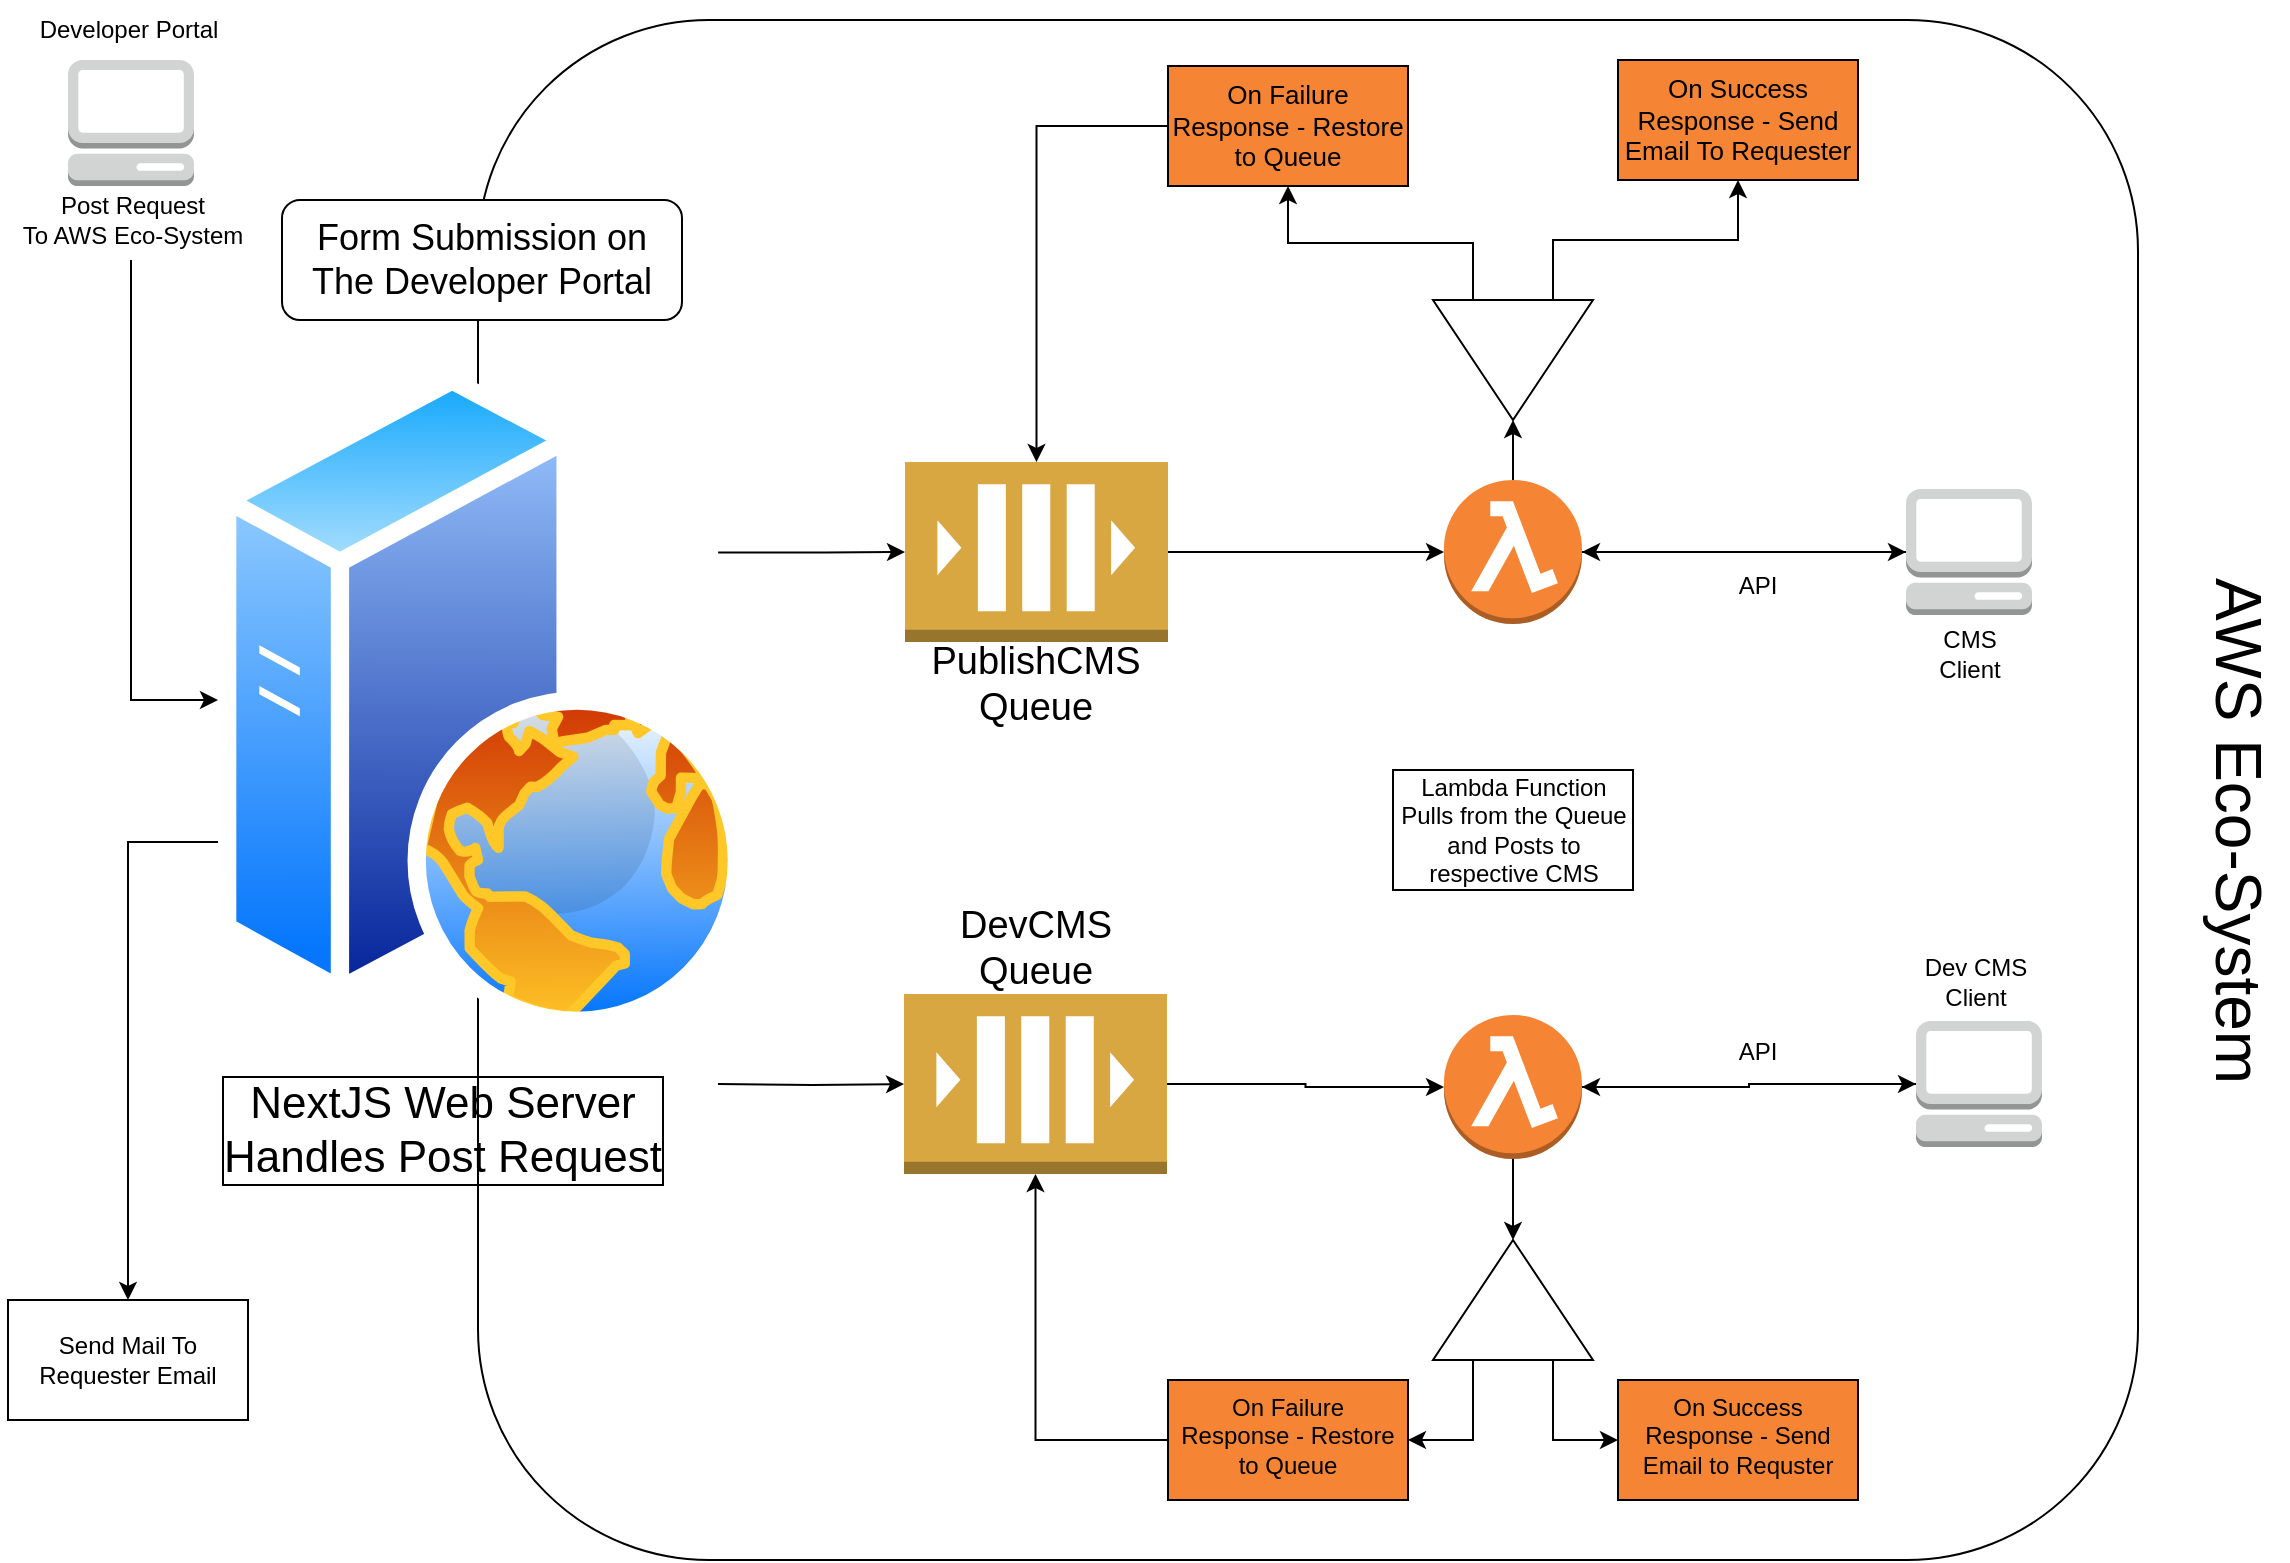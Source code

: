 <mxfile version="21.3.2" type="github">
  <diagram name="Page-1" id="-2RZkqKs6vSqtWH85lnC">
    <mxGraphModel dx="1590" dy="913" grid="1" gridSize="10" guides="1" tooltips="1" connect="1" arrows="1" fold="1" page="1" pageScale="1" pageWidth="1169" pageHeight="827" math="0" shadow="0">
      <root>
        <mxCell id="0" />
        <mxCell id="1" parent="0" />
        <mxCell id="Vh8N0IRXWlP1ng-TRLbU-2" value="" style="outlineConnect=0;dashed=0;verticalLabelPosition=bottom;verticalAlign=top;align=center;html=1;shape=mxgraph.aws3.management_console;fillColor=#D2D3D3;gradientColor=none;" vertex="1" parent="1">
          <mxGeometry x="35" y="50" width="63" height="63" as="geometry" />
        </mxCell>
        <mxCell id="Vh8N0IRXWlP1ng-TRLbU-3" value="Developer Portal" style="text;html=1;align=center;verticalAlign=middle;resizable=0;points=[];autosize=1;strokeColor=none;fillColor=none;" vertex="1" parent="1">
          <mxGeometry x="10" y="20" width="110" height="30" as="geometry" />
        </mxCell>
        <mxCell id="Vh8N0IRXWlP1ng-TRLbU-12" style="edgeStyle=orthogonalEdgeStyle;rounded=0;orthogonalLoop=1;jettySize=auto;html=1;entryX=0;entryY=0.5;entryDx=0;entryDy=0;" edge="1" parent="1" source="Vh8N0IRXWlP1ng-TRLbU-4" target="Vh8N0IRXWlP1ng-TRLbU-10">
          <mxGeometry relative="1" as="geometry" />
        </mxCell>
        <mxCell id="Vh8N0IRXWlP1ng-TRLbU-4" value="Post Request&lt;br&gt;To AWS Eco-System" style="text;html=1;align=center;verticalAlign=middle;resizable=0;points=[];autosize=1;strokeColor=none;fillColor=none;" vertex="1" parent="1">
          <mxGeometry x="1.5" y="110" width="130" height="40" as="geometry" />
        </mxCell>
        <mxCell id="Vh8N0IRXWlP1ng-TRLbU-8" value="" style="rounded=1;whiteSpace=wrap;html=1;" vertex="1" parent="1">
          <mxGeometry x="240" y="30" width="830" height="770" as="geometry" />
        </mxCell>
        <mxCell id="Vh8N0IRXWlP1ng-TRLbU-9" value="AWS Eco-System" style="text;html=1;align=center;verticalAlign=middle;resizable=0;points=[];autosize=1;strokeColor=none;fillColor=none;fontSize=32;rotation=90;" vertex="1" parent="1">
          <mxGeometry x="980" y="410" width="280" height="50" as="geometry" />
        </mxCell>
        <mxCell id="Vh8N0IRXWlP1ng-TRLbU-26" style="edgeStyle=orthogonalEdgeStyle;rounded=0;orthogonalLoop=1;jettySize=auto;html=1;exitX=0;exitY=0.715;exitDx=0;exitDy=0;entryX=0.5;entryY=0;entryDx=0;entryDy=0;exitPerimeter=0;" edge="1" parent="1" source="Vh8N0IRXWlP1ng-TRLbU-10" target="Vh8N0IRXWlP1ng-TRLbU-24">
          <mxGeometry relative="1" as="geometry" />
        </mxCell>
        <mxCell id="Vh8N0IRXWlP1ng-TRLbU-96" style="edgeStyle=orthogonalEdgeStyle;rounded=0;orthogonalLoop=1;jettySize=auto;html=1;exitX=1;exitY=0.25;exitDx=0;exitDy=0;entryX=0;entryY=0.5;entryDx=0;entryDy=0;entryPerimeter=0;" edge="1" parent="1" source="Vh8N0IRXWlP1ng-TRLbU-10" target="Vh8N0IRXWlP1ng-TRLbU-15">
          <mxGeometry relative="1" as="geometry" />
        </mxCell>
        <mxCell id="Vh8N0IRXWlP1ng-TRLbU-10" value="" style="image;aspect=fixed;perimeter=ellipsePerimeter;html=1;align=center;shadow=0;dashed=0;spacingTop=3;image=img/lib/active_directory/web_server.svg;" vertex="1" parent="1">
          <mxGeometry x="110" y="205" width="264" height="330" as="geometry" />
        </mxCell>
        <mxCell id="Vh8N0IRXWlP1ng-TRLbU-85" style="edgeStyle=orthogonalEdgeStyle;rounded=0;orthogonalLoop=1;jettySize=auto;html=1;" edge="1" parent="1" target="Vh8N0IRXWlP1ng-TRLbU-17">
          <mxGeometry relative="1" as="geometry">
            <mxPoint x="360" y="562" as="sourcePoint" />
          </mxGeometry>
        </mxCell>
        <mxCell id="Vh8N0IRXWlP1ng-TRLbU-11" value="NextJS Web Server&lt;br&gt;Handles Post Request&lt;br&gt;" style="text;html=1;align=center;verticalAlign=middle;resizable=0;points=[];autosize=1;strokeColor=none;fillColor=none;fontSize=22;labelBorderColor=default;" vertex="1" parent="1">
          <mxGeometry x="102" y="550" width="240" height="70" as="geometry" />
        </mxCell>
        <mxCell id="Vh8N0IRXWlP1ng-TRLbU-14" value="Form Submission on The Developer Portal" style="rounded=1;whiteSpace=wrap;html=1;fontSize=18;" vertex="1" parent="1">
          <mxGeometry x="142" y="120" width="200" height="60" as="geometry" />
        </mxCell>
        <mxCell id="Vh8N0IRXWlP1ng-TRLbU-30" style="edgeStyle=orthogonalEdgeStyle;rounded=0;orthogonalLoop=1;jettySize=auto;html=1;exitX=1;exitY=0.5;exitDx=0;exitDy=0;exitPerimeter=0;" edge="1" parent="1" source="Vh8N0IRXWlP1ng-TRLbU-15" target="Vh8N0IRXWlP1ng-TRLbU-28">
          <mxGeometry relative="1" as="geometry" />
        </mxCell>
        <mxCell id="Vh8N0IRXWlP1ng-TRLbU-15" value="" style="outlineConnect=0;dashed=0;verticalLabelPosition=bottom;verticalAlign=top;align=center;html=1;shape=mxgraph.aws3.queue;fillColor=#D9A741;gradientColor=none;" vertex="1" parent="1">
          <mxGeometry x="453.5" y="251" width="131.5" height="90" as="geometry" />
        </mxCell>
        <mxCell id="Vh8N0IRXWlP1ng-TRLbU-31" style="edgeStyle=orthogonalEdgeStyle;rounded=0;orthogonalLoop=1;jettySize=auto;html=1;exitX=1;exitY=0.5;exitDx=0;exitDy=0;exitPerimeter=0;" edge="1" parent="1" source="Vh8N0IRXWlP1ng-TRLbU-17" target="Vh8N0IRXWlP1ng-TRLbU-29">
          <mxGeometry relative="1" as="geometry" />
        </mxCell>
        <mxCell id="Vh8N0IRXWlP1ng-TRLbU-17" value="" style="outlineConnect=0;dashed=0;verticalLabelPosition=bottom;verticalAlign=top;align=center;html=1;shape=mxgraph.aws3.queue;fillColor=#D9A741;gradientColor=none;" vertex="1" parent="1">
          <mxGeometry x="453" y="517" width="131.5" height="90" as="geometry" />
        </mxCell>
        <mxCell id="Vh8N0IRXWlP1ng-TRLbU-18" value="DevCMS Queue" style="text;html=1;strokeColor=none;fillColor=none;align=center;verticalAlign=middle;whiteSpace=wrap;rounded=0;fontSize=19;" vertex="1" parent="1">
          <mxGeometry x="488.75" y="479" width="60" height="30" as="geometry" />
        </mxCell>
        <mxCell id="Vh8N0IRXWlP1ng-TRLbU-19" value="PublishCMS Queue" style="text;html=1;strokeColor=none;fillColor=none;align=center;verticalAlign=middle;whiteSpace=wrap;rounded=0;fontSize=19;" vertex="1" parent="1">
          <mxGeometry x="488.75" y="347" width="60" height="30" as="geometry" />
        </mxCell>
        <mxCell id="Vh8N0IRXWlP1ng-TRLbU-24" value="Send Mail To Requester Email" style="whiteSpace=wrap;html=1;" vertex="1" parent="1">
          <mxGeometry x="5" y="670" width="120" height="60" as="geometry" />
        </mxCell>
        <mxCell id="Vh8N0IRXWlP1ng-TRLbU-39" style="edgeStyle=orthogonalEdgeStyle;rounded=0;orthogonalLoop=1;jettySize=auto;html=1;exitX=1;exitY=0.5;exitDx=0;exitDy=0;exitPerimeter=0;" edge="1" parent="1" source="Vh8N0IRXWlP1ng-TRLbU-28" target="Vh8N0IRXWlP1ng-TRLbU-36">
          <mxGeometry relative="1" as="geometry" />
        </mxCell>
        <mxCell id="Vh8N0IRXWlP1ng-TRLbU-62" style="edgeStyle=orthogonalEdgeStyle;rounded=0;orthogonalLoop=1;jettySize=auto;html=1;exitX=0.5;exitY=0;exitDx=0;exitDy=0;exitPerimeter=0;entryX=1;entryY=0.5;entryDx=0;entryDy=0;" edge="1" parent="1" source="Vh8N0IRXWlP1ng-TRLbU-28" target="Vh8N0IRXWlP1ng-TRLbU-61">
          <mxGeometry relative="1" as="geometry" />
        </mxCell>
        <mxCell id="Vh8N0IRXWlP1ng-TRLbU-28" value="" style="outlineConnect=0;dashed=0;verticalLabelPosition=bottom;verticalAlign=top;align=center;html=1;shape=mxgraph.aws3.lambda_function;fillColor=#F58534;gradientColor=none;" vertex="1" parent="1">
          <mxGeometry x="723" y="260" width="69" height="72" as="geometry" />
        </mxCell>
        <mxCell id="Vh8N0IRXWlP1ng-TRLbU-38" style="edgeStyle=orthogonalEdgeStyle;rounded=0;orthogonalLoop=1;jettySize=auto;html=1;exitX=1;exitY=0.5;exitDx=0;exitDy=0;exitPerimeter=0;entryX=0;entryY=0.5;entryDx=0;entryDy=0;entryPerimeter=0;" edge="1" parent="1" source="Vh8N0IRXWlP1ng-TRLbU-29" target="Vh8N0IRXWlP1ng-TRLbU-37">
          <mxGeometry relative="1" as="geometry" />
        </mxCell>
        <mxCell id="Vh8N0IRXWlP1ng-TRLbU-59" style="edgeStyle=orthogonalEdgeStyle;rounded=0;orthogonalLoop=1;jettySize=auto;html=1;exitX=0.5;exitY=1;exitDx=0;exitDy=0;exitPerimeter=0;entryX=1;entryY=0.5;entryDx=0;entryDy=0;" edge="1" parent="1" source="Vh8N0IRXWlP1ng-TRLbU-29" target="Vh8N0IRXWlP1ng-TRLbU-52">
          <mxGeometry relative="1" as="geometry" />
        </mxCell>
        <mxCell id="Vh8N0IRXWlP1ng-TRLbU-29" value="" style="outlineConnect=0;dashed=0;verticalLabelPosition=bottom;verticalAlign=top;align=center;html=1;shape=mxgraph.aws3.lambda_function;fillColor=#F58534;gradientColor=none;" vertex="1" parent="1">
          <mxGeometry x="723" y="527.5" width="69" height="72" as="geometry" />
        </mxCell>
        <mxCell id="Vh8N0IRXWlP1ng-TRLbU-89" style="edgeStyle=orthogonalEdgeStyle;rounded=0;orthogonalLoop=1;jettySize=auto;html=1;exitX=0;exitY=0.5;exitDx=0;exitDy=0;exitPerimeter=0;" edge="1" parent="1" source="Vh8N0IRXWlP1ng-TRLbU-36" target="Vh8N0IRXWlP1ng-TRLbU-28">
          <mxGeometry relative="1" as="geometry" />
        </mxCell>
        <mxCell id="Vh8N0IRXWlP1ng-TRLbU-36" value="" style="outlineConnect=0;dashed=0;verticalLabelPosition=bottom;verticalAlign=top;align=center;html=1;shape=mxgraph.aws3.management_console;fillColor=#D2D3D3;gradientColor=none;" vertex="1" parent="1">
          <mxGeometry x="954" y="264.5" width="63" height="63" as="geometry" />
        </mxCell>
        <mxCell id="Vh8N0IRXWlP1ng-TRLbU-53" style="edgeStyle=orthogonalEdgeStyle;rounded=0;orthogonalLoop=1;jettySize=auto;html=1;entryX=1;entryY=0.5;entryDx=0;entryDy=0;entryPerimeter=0;" edge="1" parent="1" source="Vh8N0IRXWlP1ng-TRLbU-37" target="Vh8N0IRXWlP1ng-TRLbU-29">
          <mxGeometry relative="1" as="geometry" />
        </mxCell>
        <mxCell id="Vh8N0IRXWlP1ng-TRLbU-37" value="" style="outlineConnect=0;dashed=0;verticalLabelPosition=bottom;verticalAlign=top;align=center;html=1;shape=mxgraph.aws3.management_console;fillColor=#D2D3D3;gradientColor=none;" vertex="1" parent="1">
          <mxGeometry x="959" y="530.5" width="63" height="63" as="geometry" />
        </mxCell>
        <mxCell id="Vh8N0IRXWlP1ng-TRLbU-40" value="On Success Response - Send Email To Requester" style="whiteSpace=wrap;html=1;verticalAlign=top;fillColor=#F58534;dashed=0;gradientColor=none;fontSize=13;" vertex="1" parent="1">
          <mxGeometry x="810" y="50" width="120" height="60" as="geometry" />
        </mxCell>
        <mxCell id="Vh8N0IRXWlP1ng-TRLbU-42" value="On Success Response - Send Email to Requster" style="whiteSpace=wrap;html=1;verticalAlign=top;fillColor=#F58534;dashed=0;gradientColor=none;" vertex="1" parent="1">
          <mxGeometry x="810" y="710" width="120" height="60" as="geometry" />
        </mxCell>
        <mxCell id="Vh8N0IRXWlP1ng-TRLbU-44" value="Lambda Function Pulls from the Queue and Posts to respective CMS" style="rounded=0;whiteSpace=wrap;html=1;" vertex="1" parent="1">
          <mxGeometry x="697.5" y="405" width="120" height="60" as="geometry" />
        </mxCell>
        <mxCell id="Vh8N0IRXWlP1ng-TRLbU-55" style="edgeStyle=orthogonalEdgeStyle;rounded=0;orthogonalLoop=1;jettySize=auto;html=1;exitX=0;exitY=0.75;exitDx=0;exitDy=0;entryX=0;entryY=0.5;entryDx=0;entryDy=0;" edge="1" parent="1" source="Vh8N0IRXWlP1ng-TRLbU-52" target="Vh8N0IRXWlP1ng-TRLbU-42">
          <mxGeometry relative="1" as="geometry" />
        </mxCell>
        <mxCell id="Vh8N0IRXWlP1ng-TRLbU-57" style="edgeStyle=orthogonalEdgeStyle;rounded=0;orthogonalLoop=1;jettySize=auto;html=1;exitX=0;exitY=0.25;exitDx=0;exitDy=0;entryX=1;entryY=0.5;entryDx=0;entryDy=0;" edge="1" parent="1" source="Vh8N0IRXWlP1ng-TRLbU-52" target="Vh8N0IRXWlP1ng-TRLbU-56">
          <mxGeometry relative="1" as="geometry" />
        </mxCell>
        <mxCell id="Vh8N0IRXWlP1ng-TRLbU-52" value="" style="triangle;whiteSpace=wrap;html=1;direction=north;" vertex="1" parent="1">
          <mxGeometry x="717.5" y="640" width="80" height="60" as="geometry" />
        </mxCell>
        <mxCell id="Vh8N0IRXWlP1ng-TRLbU-88" style="edgeStyle=orthogonalEdgeStyle;rounded=0;orthogonalLoop=1;jettySize=auto;html=1;exitX=0;exitY=0.5;exitDx=0;exitDy=0;" edge="1" parent="1" source="Vh8N0IRXWlP1ng-TRLbU-56" target="Vh8N0IRXWlP1ng-TRLbU-17">
          <mxGeometry relative="1" as="geometry" />
        </mxCell>
        <mxCell id="Vh8N0IRXWlP1ng-TRLbU-56" value="On Failure&lt;br&gt;Response - Restore to Queue" style="whiteSpace=wrap;html=1;verticalAlign=top;fillColor=#F58534;dashed=0;gradientColor=none;" vertex="1" parent="1">
          <mxGeometry x="585" y="710" width="120" height="60" as="geometry" />
        </mxCell>
        <mxCell id="Vh8N0IRXWlP1ng-TRLbU-60" value="Dev CMS Client" style="text;html=1;strokeColor=none;fillColor=none;align=center;verticalAlign=middle;whiteSpace=wrap;rounded=0;" vertex="1" parent="1">
          <mxGeometry x="959" y="496" width="60" height="30" as="geometry" />
        </mxCell>
        <mxCell id="Vh8N0IRXWlP1ng-TRLbU-68" style="edgeStyle=orthogonalEdgeStyle;rounded=0;orthogonalLoop=1;jettySize=auto;html=1;exitX=0;exitY=0.25;exitDx=0;exitDy=0;entryX=0.5;entryY=1;entryDx=0;entryDy=0;" edge="1" parent="1" source="Vh8N0IRXWlP1ng-TRLbU-61" target="Vh8N0IRXWlP1ng-TRLbU-40">
          <mxGeometry relative="1" as="geometry" />
        </mxCell>
        <mxCell id="Vh8N0IRXWlP1ng-TRLbU-69" style="edgeStyle=orthogonalEdgeStyle;rounded=0;orthogonalLoop=1;jettySize=auto;html=1;exitX=0;exitY=0.75;exitDx=0;exitDy=0;entryX=0.5;entryY=1;entryDx=0;entryDy=0;" edge="1" parent="1" source="Vh8N0IRXWlP1ng-TRLbU-61" target="Vh8N0IRXWlP1ng-TRLbU-65">
          <mxGeometry relative="1" as="geometry" />
        </mxCell>
        <mxCell id="Vh8N0IRXWlP1ng-TRLbU-61" value="" style="triangle;whiteSpace=wrap;html=1;direction=south;" vertex="1" parent="1">
          <mxGeometry x="717.5" y="170" width="80" height="60" as="geometry" />
        </mxCell>
        <mxCell id="Vh8N0IRXWlP1ng-TRLbU-87" style="edgeStyle=orthogonalEdgeStyle;rounded=0;orthogonalLoop=1;jettySize=auto;html=1;exitX=0;exitY=0.5;exitDx=0;exitDy=0;" edge="1" parent="1" source="Vh8N0IRXWlP1ng-TRLbU-65" target="Vh8N0IRXWlP1ng-TRLbU-15">
          <mxGeometry relative="1" as="geometry" />
        </mxCell>
        <mxCell id="Vh8N0IRXWlP1ng-TRLbU-65" value="On Failure&lt;br style=&quot;font-size: 13px;&quot;&gt;Response - Restore to Queue" style="whiteSpace=wrap;html=1;verticalAlign=top;fillColor=#F58534;dashed=0;gradientColor=none;fontSize=13;" vertex="1" parent="1">
          <mxGeometry x="585" y="53" width="120" height="60" as="geometry" />
        </mxCell>
        <mxCell id="Vh8N0IRXWlP1ng-TRLbU-70" value="CMS Client" style="text;html=1;strokeColor=none;fillColor=none;align=center;verticalAlign=middle;whiteSpace=wrap;rounded=0;" vertex="1" parent="1">
          <mxGeometry x="955.5" y="332" width="60" height="30" as="geometry" />
        </mxCell>
        <mxCell id="Vh8N0IRXWlP1ng-TRLbU-90" value="API" style="text;html=1;strokeColor=none;fillColor=none;align=center;verticalAlign=middle;whiteSpace=wrap;rounded=0;" vertex="1" parent="1">
          <mxGeometry x="850" y="297.5" width="60" height="30" as="geometry" />
        </mxCell>
        <mxCell id="Vh8N0IRXWlP1ng-TRLbU-93" value="API" style="text;html=1;strokeColor=none;fillColor=none;align=center;verticalAlign=middle;whiteSpace=wrap;rounded=0;" vertex="1" parent="1">
          <mxGeometry x="850" y="530.5" width="60" height="30" as="geometry" />
        </mxCell>
      </root>
    </mxGraphModel>
  </diagram>
</mxfile>
